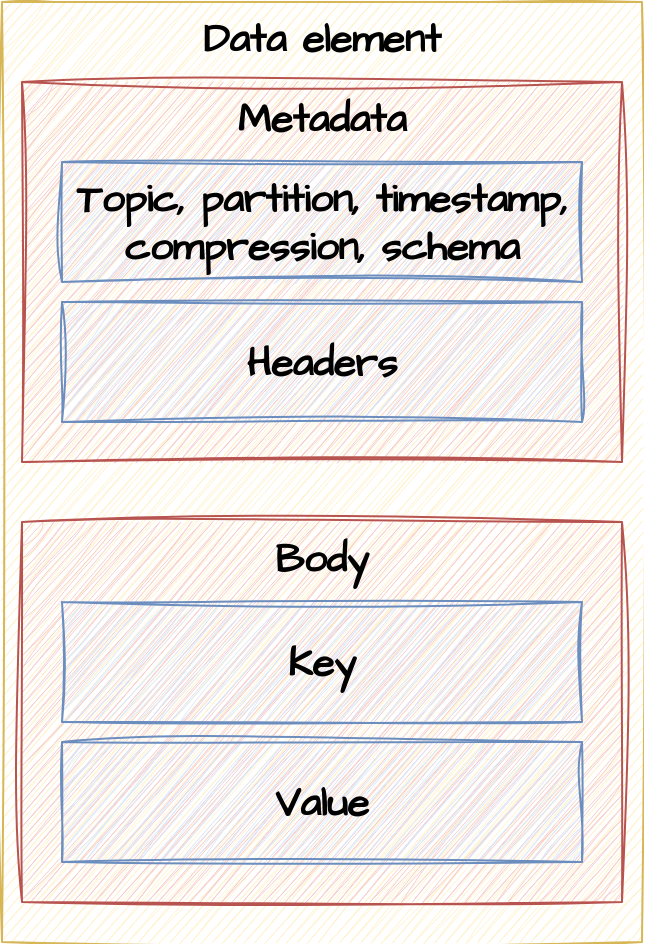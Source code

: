 <mxfile version="22.0.0" type="device">
  <diagram name="Page-1" id="eBryk2YzN1gtyY7g2iiM">
    <mxGraphModel dx="792" dy="1187" grid="1" gridSize="10" guides="1" tooltips="1" connect="1" arrows="1" fold="1" page="1" pageScale="1" pageWidth="827" pageHeight="1169" math="0" shadow="0">
      <root>
        <mxCell id="0" />
        <mxCell id="1" parent="0" />
        <mxCell id="fLsO0NOo1ZLyXyWv5NYx-1" value="&lt;b&gt;Data element&lt;/b&gt;" style="rounded=0;whiteSpace=wrap;html=1;sketch=1;hachureGap=4;jiggle=2;curveFitting=1;fontFamily=Architects Daughter;fontSource=https%3A%2F%2Ffonts.googleapis.com%2Fcss%3Ffamily%3DArchitects%2BDaughter;fontSize=20;fillColor=#fff2cc;strokeColor=#d6b656;verticalAlign=top;" vertex="1" parent="1">
          <mxGeometry x="90" y="360" width="320" height="470" as="geometry" />
        </mxCell>
        <mxCell id="fLsO0NOo1ZLyXyWv5NYx-9" value="&lt;b&gt;Body&lt;/b&gt;" style="rounded=0;whiteSpace=wrap;html=1;sketch=1;hachureGap=4;jiggle=2;curveFitting=1;fontFamily=Architects Daughter;fontSource=https%3A%2F%2Ffonts.googleapis.com%2Fcss%3Ffamily%3DArchitects%2BDaughter;fontSize=20;verticalAlign=top;fillColor=#f8cecc;strokeColor=#b85450;" vertex="1" parent="1">
          <mxGeometry x="100" y="620" width="300" height="190" as="geometry" />
        </mxCell>
        <mxCell id="fLsO0NOo1ZLyXyWv5NYx-3" value="&lt;b&gt;Metadata&lt;/b&gt;" style="rounded=0;whiteSpace=wrap;html=1;sketch=1;hachureGap=4;jiggle=2;curveFitting=1;fontFamily=Architects Daughter;fontSource=https%3A%2F%2Ffonts.googleapis.com%2Fcss%3Ffamily%3DArchitects%2BDaughter;fontSize=20;verticalAlign=top;fillColor=#f8cecc;strokeColor=#b85450;" vertex="1" parent="1">
          <mxGeometry x="100" y="400" width="300" height="190" as="geometry" />
        </mxCell>
        <mxCell id="fLsO0NOo1ZLyXyWv5NYx-4" value="&lt;b&gt;Topic, partition, timestamp, compression, schema&lt;/b&gt;" style="rounded=0;whiteSpace=wrap;html=1;sketch=1;hachureGap=4;jiggle=2;curveFitting=1;fontFamily=Architects Daughter;fontSource=https%3A%2F%2Ffonts.googleapis.com%2Fcss%3Ffamily%3DArchitects%2BDaughter;fontSize=20;fillColor=#dae8fc;strokeColor=#6c8ebf;" vertex="1" parent="1">
          <mxGeometry x="120" y="440" width="260" height="60" as="geometry" />
        </mxCell>
        <mxCell id="fLsO0NOo1ZLyXyWv5NYx-5" value="&lt;b&gt;Headers&lt;/b&gt;" style="rounded=0;whiteSpace=wrap;html=1;sketch=1;hachureGap=4;jiggle=2;curveFitting=1;fontFamily=Architects Daughter;fontSource=https%3A%2F%2Ffonts.googleapis.com%2Fcss%3Ffamily%3DArchitects%2BDaughter;fontSize=20;fillColor=#dae8fc;strokeColor=#6c8ebf;" vertex="1" parent="1">
          <mxGeometry x="120" y="510" width="260" height="60" as="geometry" />
        </mxCell>
        <mxCell id="fLsO0NOo1ZLyXyWv5NYx-7" value="&lt;b&gt;Key&lt;/b&gt;" style="rounded=0;whiteSpace=wrap;html=1;sketch=1;hachureGap=4;jiggle=2;curveFitting=1;fontFamily=Architects Daughter;fontSource=https%3A%2F%2Ffonts.googleapis.com%2Fcss%3Ffamily%3DArchitects%2BDaughter;fontSize=20;fillColor=#dae8fc;strokeColor=#6c8ebf;" vertex="1" parent="1">
          <mxGeometry x="120" y="660" width="260" height="60" as="geometry" />
        </mxCell>
        <mxCell id="fLsO0NOo1ZLyXyWv5NYx-8" value="&lt;b&gt;Value&lt;/b&gt;" style="rounded=0;whiteSpace=wrap;html=1;sketch=1;hachureGap=4;jiggle=2;curveFitting=1;fontFamily=Architects Daughter;fontSource=https%3A%2F%2Ffonts.googleapis.com%2Fcss%3Ffamily%3DArchitects%2BDaughter;fontSize=20;fillColor=#dae8fc;strokeColor=#6c8ebf;" vertex="1" parent="1">
          <mxGeometry x="120" y="730" width="260" height="60" as="geometry" />
        </mxCell>
      </root>
    </mxGraphModel>
  </diagram>
</mxfile>
